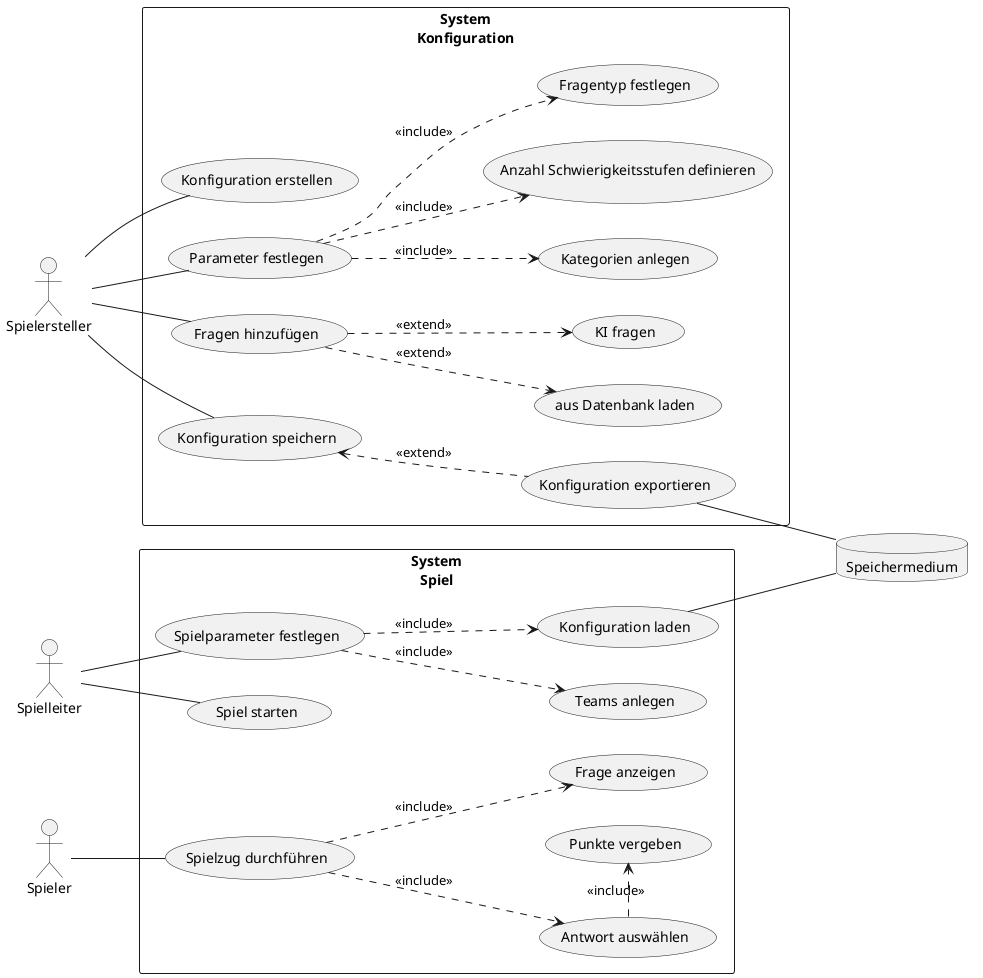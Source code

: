 @startuml
left to right direction
actor "Spielersteller" as GameCreator
actor "Spielleiter" as GameMaster
actor "Spieler" as Player
database "Speichermedium" as Storage

rectangle "System\nKonfiguration" {
(Konfiguration erstellen)   as UC_CreateConfig
(Parameter festlegen)       as UC_SetParameters
(Kategorien anlegen)        as UC_DefineCategories
(Anzahl Schwierigkeitsstufen definieren) as UC_SetDifficultyLevels
(Fragentyp festlegen)       as UC_SetQuestionType
(Fragen hinzufügen)         as UC_AddQuestions
(aus Datenbank laden)       as UC_LoadFromDatabase
(KI fragen)                 as UC_AskAI
(Konfiguration speichern)   as UC_SaveConfig
(Konfiguration exportieren) as UC_ExportConfig

'Beziehungen GameCreator'
GameCreator -- UC_CreateConfig
GameCreator -- UC_SetParameters
GameCreator -- UC_AddQuestions
GameCreator -- UC_SaveConfig

'Beziehungen <<include>>'
UC_SetParameters ..> UC_DefineCategories : <<include>>
UC_SetParameters ..> UC_SetDifficultyLevels : <<include>>
UC_SetParameters ..> UC_SetQuestionType : <<include>>

'Beziehungen <<extend>>
UC_AddQuestions ..> UC_LoadFromDatabase : <<extend>>
UC_AddQuestions ..> UC_AskAI : <<extend>>
UC_SaveConfig <.. UC_ExportConfig : <<extend>>
}

rectangle "System\nSpiel" {
(Spielparameter festlegen)  as UC_SetGameParameters
(Teams anlegen)             as UC_CreateTeams
(Konfiguration laden)       as UC_LoadConfig
(Spiel starten)             as UC_StartGame
(Spielzug durchführen)      as UC_MakeMove
(Frage anzeigen)            as UC_DisplayQuestion
(Antwort auswählen)         as UC_SelectAnswer
(Punkte vergeben)           as UC_AwardPoints

'Beziehungen
GameMaster -- UC_SetGameParameters
GameMaster -- UC_StartGame
Player -- UC_MakeMove

'Beziehungen <<include>>
UC_SetGameParameters ..> UC_CreateTeams : <<include>>
UC_SetGameParameters ..> UC_LoadConfig : <<include>>
UC_MakeMove ..> UC_DisplayQuestion : <<include>>
UC_MakeMove ..> UC_SelectAnswer : <<include>>
UC_SelectAnswer .> UC_AwardPoints : <<include>>
}

UC_LoadConfig -- Storage
UC_ExportConfig -- Storage

@enduml